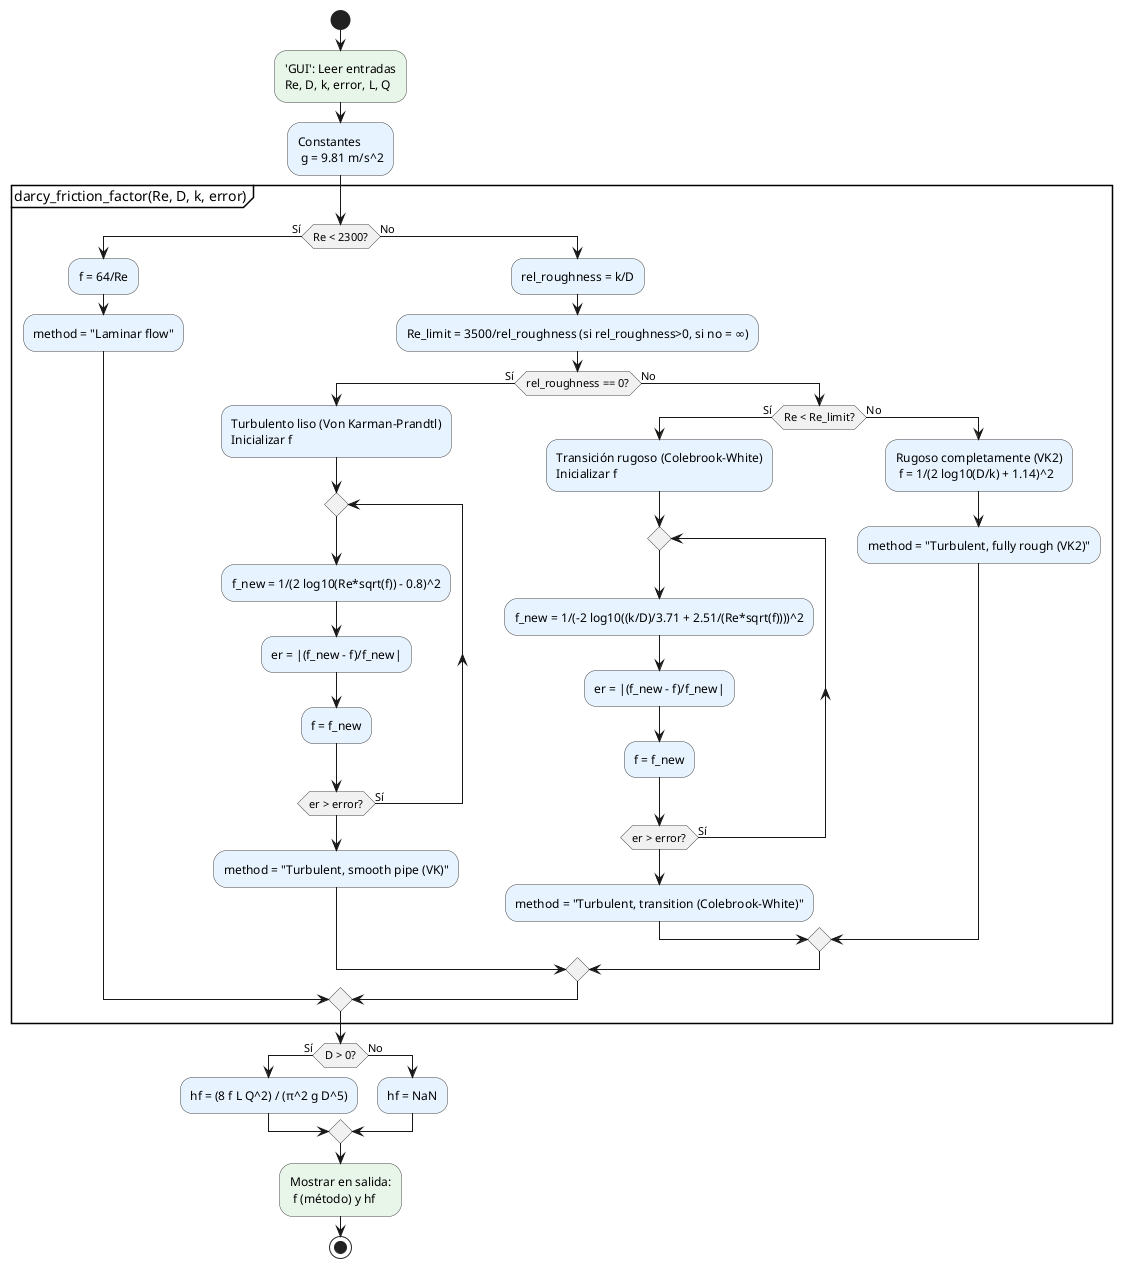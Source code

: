 
@startuml Darcy_Weisbach_activity
skinparam backgroundColor white
skinparam activity {
  BackgroundColor<<io>> #E8F5E9
  BackgroundColor<<calc>> #E7F3FF
  BackgroundColor<<decision>> #FFF3E0
  BorderColor #444444
}

start
:'GUI': Leer entradas\nRe, D, k, error, L, Q; <<io>>
:Constantes\n g = 9.81 m/s^2; <<calc>>

partition "darcy_friction_factor(Re, D, k, error)" {
  if (Re < 2300?) then (Sí)
    :f = 64/Re; <<calc>>
    :method = "Laminar flow"; <<calc>>
  else (No)
    :rel_roughness = k/D; <<calc>>
    :Re_limit = 3500/rel_roughness (si rel_roughness>0, si no = ∞); <<calc>>
    if (rel_roughness == 0?) then (Sí)
      :Turbulento liso (Von Karman–Prandtl)\nInicializar f; <<calc>>
      repeat
        :f_new = 1/(2 log10(Re*sqrt(f)) - 0.8)^2; <<calc>>
        :er = |(f_new - f)/f_new|; <<calc>>
        :f = f_new; <<calc>>
      repeat while (er > error?) is (Sí)
      :method = "Turbulent, smooth pipe (VK)"; <<calc>>
    else (No)
      if (Re < Re_limit?) then (Sí)
        :Transición rugoso (Colebrook–White)\nInicializar f; <<calc>>
        repeat
          :f_new = 1/(-2 log10((k/D)/3.71 + 2.51/(Re*sqrt(f))))^2; <<calc>>
          :er = |(f_new - f)/f_new|; <<calc>>
          :f = f_new; <<calc>>
        repeat while (er > error?) is (Sí)
        :method = "Turbulent, transition (Colebrook–White)"; <<calc>>
      else (No)
        :Rugoso completamente (VK2)\n f = 1/(2 log10(D/k) + 1.14)^2; <<calc>>
        :method = "Turbulent, fully rough (VK2)"; <<calc>>
      endif
    endif
  endif
}

if (D > 0?) then (Sí)
  :hf = (8 f L Q^2) / (π^2 g D^5); <<calc>>
else (No)
  :hf = NaN; <<calc>>
endif
:Mostrar en salida:\n f (método) y hf; <<io>>
stop
@enduml
